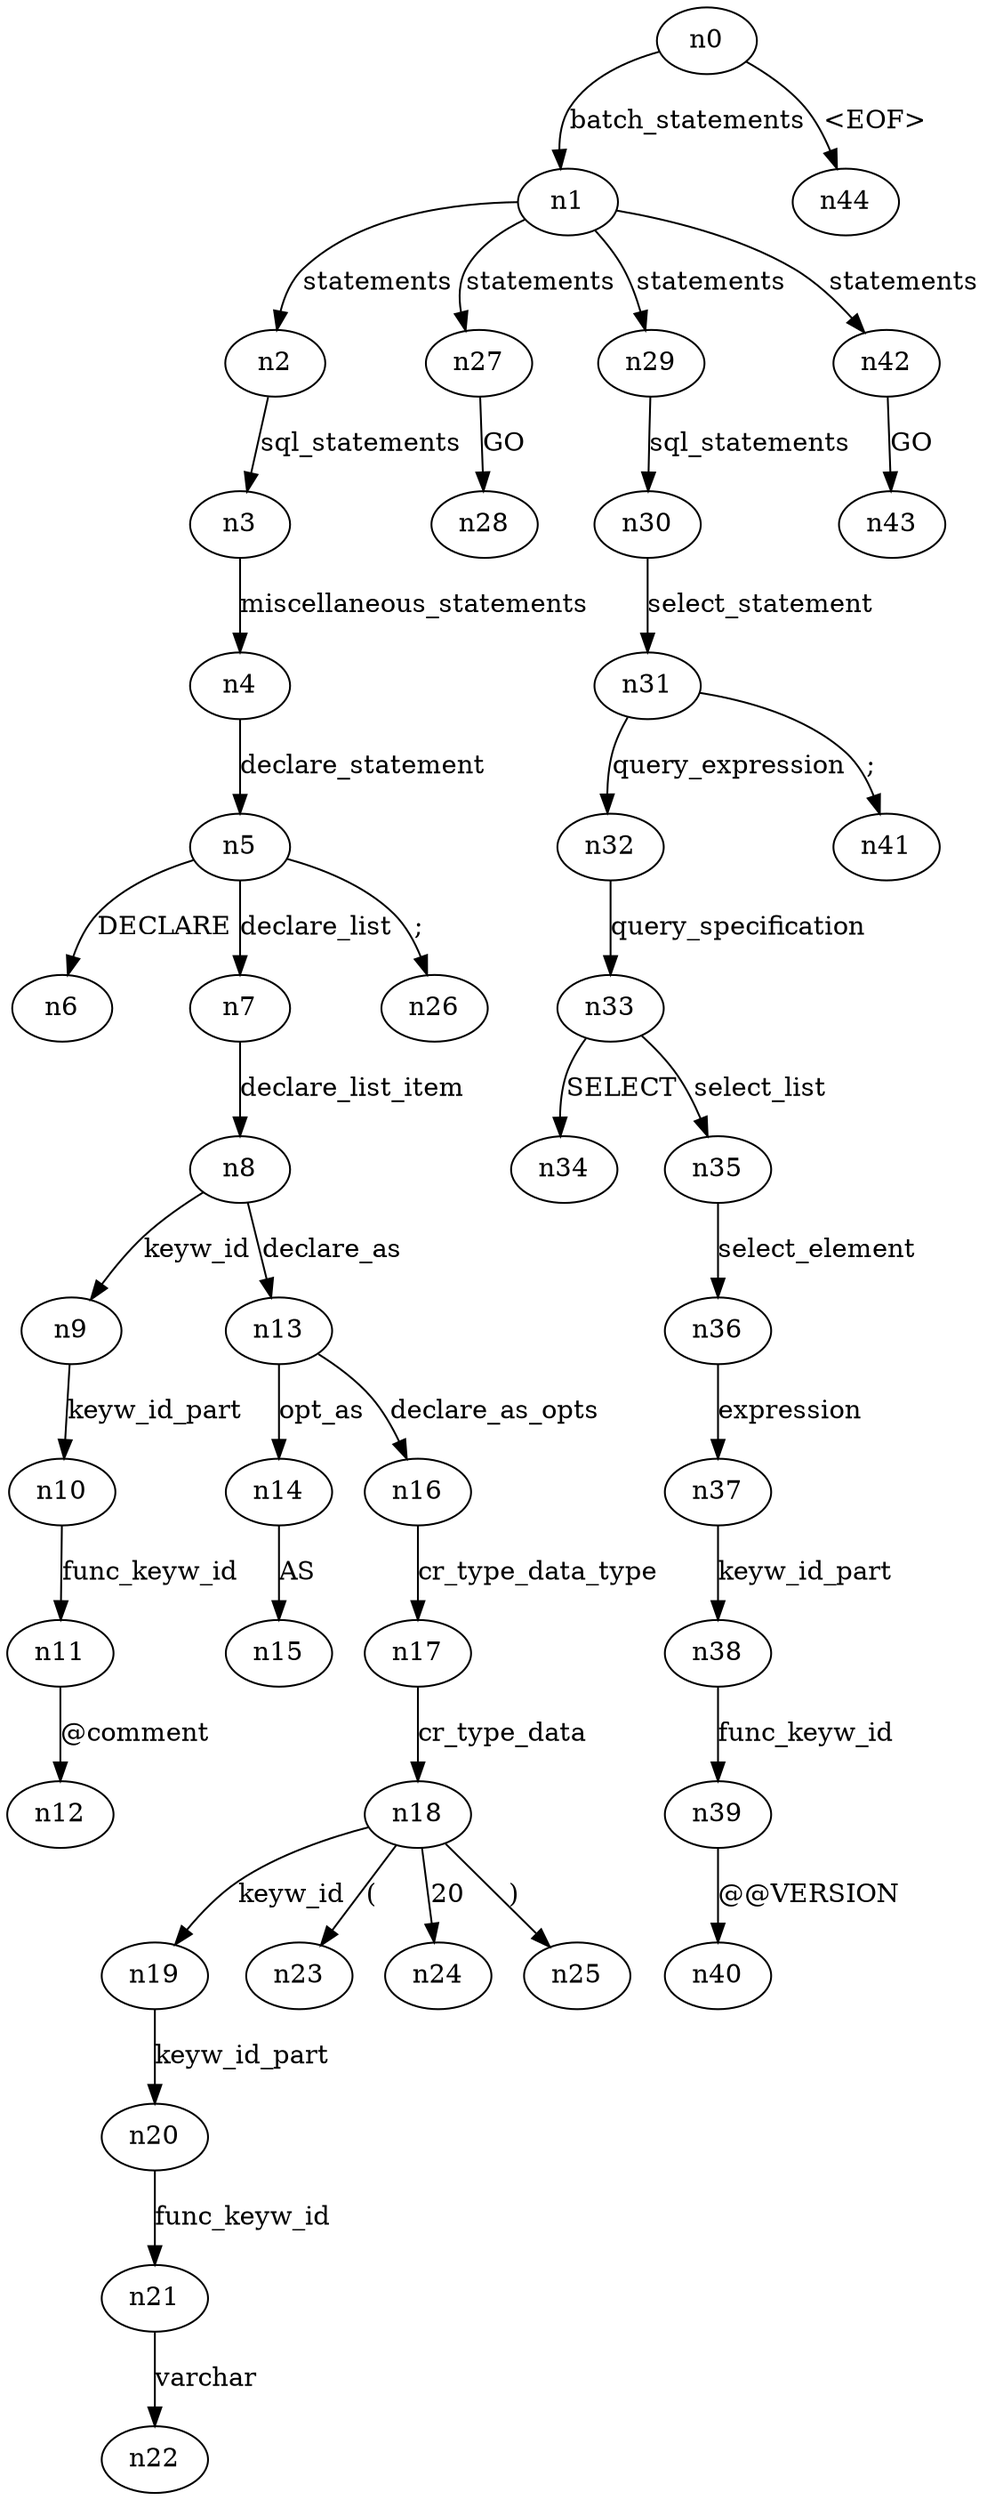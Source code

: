 digraph ParseTree {
  n0 -> n1 [label="batch_statements"];
  n1 -> n2 [label="statements"];
  n2 -> n3 [label="sql_statements"];
  n3 -> n4 [label="miscellaneous_statements"];
  n4 -> n5 [label="declare_statement"];
  n5 -> n6 [label="DECLARE"];
  n5 -> n7 [label="declare_list"];
  n7 -> n8 [label="declare_list_item"];
  n8 -> n9 [label="keyw_id"];
  n9 -> n10 [label="keyw_id_part"];
  n10 -> n11 [label="func_keyw_id"];
  n11 -> n12 [label="@comment"];
  n8 -> n13 [label="declare_as"];
  n13 -> n14 [label="opt_as"];
  n14 -> n15 [label="AS"];
  n13 -> n16 [label="declare_as_opts"];
  n16 -> n17 [label="cr_type_data_type"];
  n17 -> n18 [label="cr_type_data"];
  n18 -> n19 [label="keyw_id"];
  n19 -> n20 [label="keyw_id_part"];
  n20 -> n21 [label="func_keyw_id"];
  n21 -> n22 [label="varchar"];
  n18 -> n23 [label="("];
  n18 -> n24 [label="20"];
  n18 -> n25 [label=")"];
  n5 -> n26 [label=";"];
  n1 -> n27 [label="statements"];
  n27 -> n28 [label="GO"];
  n1 -> n29 [label="statements"];
  n29 -> n30 [label="sql_statements"];
  n30 -> n31 [label="select_statement"];
  n31 -> n32 [label="query_expression"];
  n32 -> n33 [label="query_specification"];
  n33 -> n34 [label="SELECT"];
  n33 -> n35 [label="select_list"];
  n35 -> n36 [label="select_element"];
  n36 -> n37 [label="expression"];
  n37 -> n38 [label="keyw_id_part"];
  n38 -> n39 [label="func_keyw_id"];
  n39 -> n40 [label="@@VERSION"];
  n31 -> n41 [label=";"];
  n1 -> n42 [label="statements"];
  n42 -> n43 [label="GO"];
  n0 -> n44 [label="<EOF>"];
}